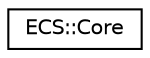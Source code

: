 digraph "Graphical Class Hierarchy"
{
 // LATEX_PDF_SIZE
  edge [fontname="Helvetica",fontsize="10",labelfontname="Helvetica",labelfontsize="10"];
  node [fontname="Helvetica",fontsize="10",shape=record];
  rankdir="LR";
  Node0 [label="ECS::Core",height=0.2,width=0.4,color="black", fillcolor="white", style="filled",URL="$classECS_1_1Core.html",tooltip=" "];
}
